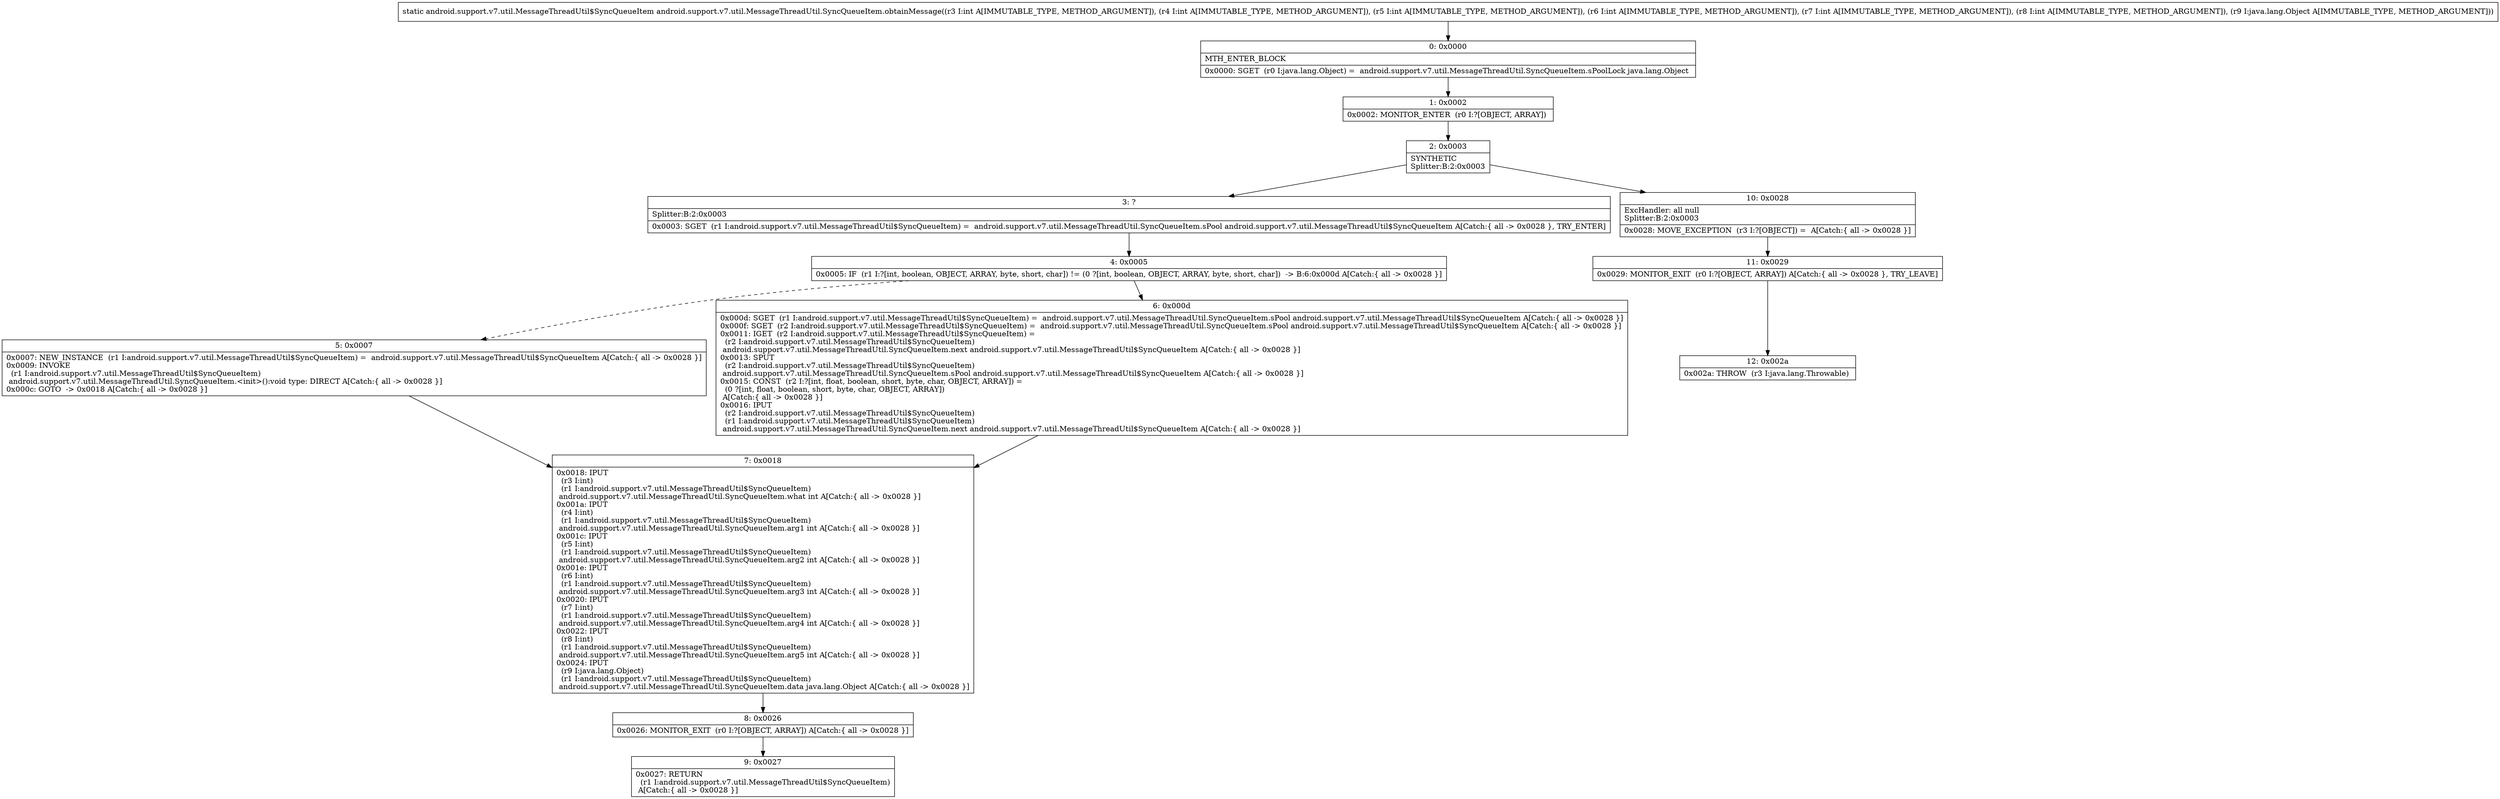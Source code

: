 digraph "CFG forandroid.support.v7.util.MessageThreadUtil.SyncQueueItem.obtainMessage(IIIIIILjava\/lang\/Object;)Landroid\/support\/v7\/util\/MessageThreadUtil$SyncQueueItem;" {
Node_0 [shape=record,label="{0\:\ 0x0000|MTH_ENTER_BLOCK\l|0x0000: SGET  (r0 I:java.lang.Object) =  android.support.v7.util.MessageThreadUtil.SyncQueueItem.sPoolLock java.lang.Object \l}"];
Node_1 [shape=record,label="{1\:\ 0x0002|0x0002: MONITOR_ENTER  (r0 I:?[OBJECT, ARRAY]) \l}"];
Node_2 [shape=record,label="{2\:\ 0x0003|SYNTHETIC\lSplitter:B:2:0x0003\l}"];
Node_3 [shape=record,label="{3\:\ ?|Splitter:B:2:0x0003\l|0x0003: SGET  (r1 I:android.support.v7.util.MessageThreadUtil$SyncQueueItem) =  android.support.v7.util.MessageThreadUtil.SyncQueueItem.sPool android.support.v7.util.MessageThreadUtil$SyncQueueItem A[Catch:\{ all \-\> 0x0028 \}, TRY_ENTER]\l}"];
Node_4 [shape=record,label="{4\:\ 0x0005|0x0005: IF  (r1 I:?[int, boolean, OBJECT, ARRAY, byte, short, char]) != (0 ?[int, boolean, OBJECT, ARRAY, byte, short, char])  \-\> B:6:0x000d A[Catch:\{ all \-\> 0x0028 \}]\l}"];
Node_5 [shape=record,label="{5\:\ 0x0007|0x0007: NEW_INSTANCE  (r1 I:android.support.v7.util.MessageThreadUtil$SyncQueueItem) =  android.support.v7.util.MessageThreadUtil$SyncQueueItem A[Catch:\{ all \-\> 0x0028 \}]\l0x0009: INVOKE  \l  (r1 I:android.support.v7.util.MessageThreadUtil$SyncQueueItem)\l android.support.v7.util.MessageThreadUtil.SyncQueueItem.\<init\>():void type: DIRECT A[Catch:\{ all \-\> 0x0028 \}]\l0x000c: GOTO  \-\> 0x0018 A[Catch:\{ all \-\> 0x0028 \}]\l}"];
Node_6 [shape=record,label="{6\:\ 0x000d|0x000d: SGET  (r1 I:android.support.v7.util.MessageThreadUtil$SyncQueueItem) =  android.support.v7.util.MessageThreadUtil.SyncQueueItem.sPool android.support.v7.util.MessageThreadUtil$SyncQueueItem A[Catch:\{ all \-\> 0x0028 \}]\l0x000f: SGET  (r2 I:android.support.v7.util.MessageThreadUtil$SyncQueueItem) =  android.support.v7.util.MessageThreadUtil.SyncQueueItem.sPool android.support.v7.util.MessageThreadUtil$SyncQueueItem A[Catch:\{ all \-\> 0x0028 \}]\l0x0011: IGET  (r2 I:android.support.v7.util.MessageThreadUtil$SyncQueueItem) = \l  (r2 I:android.support.v7.util.MessageThreadUtil$SyncQueueItem)\l android.support.v7.util.MessageThreadUtil.SyncQueueItem.next android.support.v7.util.MessageThreadUtil$SyncQueueItem A[Catch:\{ all \-\> 0x0028 \}]\l0x0013: SPUT  \l  (r2 I:android.support.v7.util.MessageThreadUtil$SyncQueueItem)\l android.support.v7.util.MessageThreadUtil.SyncQueueItem.sPool android.support.v7.util.MessageThreadUtil$SyncQueueItem A[Catch:\{ all \-\> 0x0028 \}]\l0x0015: CONST  (r2 I:?[int, float, boolean, short, byte, char, OBJECT, ARRAY]) = \l  (0 ?[int, float, boolean, short, byte, char, OBJECT, ARRAY])\l A[Catch:\{ all \-\> 0x0028 \}]\l0x0016: IPUT  \l  (r2 I:android.support.v7.util.MessageThreadUtil$SyncQueueItem)\l  (r1 I:android.support.v7.util.MessageThreadUtil$SyncQueueItem)\l android.support.v7.util.MessageThreadUtil.SyncQueueItem.next android.support.v7.util.MessageThreadUtil$SyncQueueItem A[Catch:\{ all \-\> 0x0028 \}]\l}"];
Node_7 [shape=record,label="{7\:\ 0x0018|0x0018: IPUT  \l  (r3 I:int)\l  (r1 I:android.support.v7.util.MessageThreadUtil$SyncQueueItem)\l android.support.v7.util.MessageThreadUtil.SyncQueueItem.what int A[Catch:\{ all \-\> 0x0028 \}]\l0x001a: IPUT  \l  (r4 I:int)\l  (r1 I:android.support.v7.util.MessageThreadUtil$SyncQueueItem)\l android.support.v7.util.MessageThreadUtil.SyncQueueItem.arg1 int A[Catch:\{ all \-\> 0x0028 \}]\l0x001c: IPUT  \l  (r5 I:int)\l  (r1 I:android.support.v7.util.MessageThreadUtil$SyncQueueItem)\l android.support.v7.util.MessageThreadUtil.SyncQueueItem.arg2 int A[Catch:\{ all \-\> 0x0028 \}]\l0x001e: IPUT  \l  (r6 I:int)\l  (r1 I:android.support.v7.util.MessageThreadUtil$SyncQueueItem)\l android.support.v7.util.MessageThreadUtil.SyncQueueItem.arg3 int A[Catch:\{ all \-\> 0x0028 \}]\l0x0020: IPUT  \l  (r7 I:int)\l  (r1 I:android.support.v7.util.MessageThreadUtil$SyncQueueItem)\l android.support.v7.util.MessageThreadUtil.SyncQueueItem.arg4 int A[Catch:\{ all \-\> 0x0028 \}]\l0x0022: IPUT  \l  (r8 I:int)\l  (r1 I:android.support.v7.util.MessageThreadUtil$SyncQueueItem)\l android.support.v7.util.MessageThreadUtil.SyncQueueItem.arg5 int A[Catch:\{ all \-\> 0x0028 \}]\l0x0024: IPUT  \l  (r9 I:java.lang.Object)\l  (r1 I:android.support.v7.util.MessageThreadUtil$SyncQueueItem)\l android.support.v7.util.MessageThreadUtil.SyncQueueItem.data java.lang.Object A[Catch:\{ all \-\> 0x0028 \}]\l}"];
Node_8 [shape=record,label="{8\:\ 0x0026|0x0026: MONITOR_EXIT  (r0 I:?[OBJECT, ARRAY]) A[Catch:\{ all \-\> 0x0028 \}]\l}"];
Node_9 [shape=record,label="{9\:\ 0x0027|0x0027: RETURN  \l  (r1 I:android.support.v7.util.MessageThreadUtil$SyncQueueItem)\l A[Catch:\{ all \-\> 0x0028 \}]\l}"];
Node_10 [shape=record,label="{10\:\ 0x0028|ExcHandler: all null\lSplitter:B:2:0x0003\l|0x0028: MOVE_EXCEPTION  (r3 I:?[OBJECT]) =  A[Catch:\{ all \-\> 0x0028 \}]\l}"];
Node_11 [shape=record,label="{11\:\ 0x0029|0x0029: MONITOR_EXIT  (r0 I:?[OBJECT, ARRAY]) A[Catch:\{ all \-\> 0x0028 \}, TRY_LEAVE]\l}"];
Node_12 [shape=record,label="{12\:\ 0x002a|0x002a: THROW  (r3 I:java.lang.Throwable) \l}"];
MethodNode[shape=record,label="{static android.support.v7.util.MessageThreadUtil$SyncQueueItem android.support.v7.util.MessageThreadUtil.SyncQueueItem.obtainMessage((r3 I:int A[IMMUTABLE_TYPE, METHOD_ARGUMENT]), (r4 I:int A[IMMUTABLE_TYPE, METHOD_ARGUMENT]), (r5 I:int A[IMMUTABLE_TYPE, METHOD_ARGUMENT]), (r6 I:int A[IMMUTABLE_TYPE, METHOD_ARGUMENT]), (r7 I:int A[IMMUTABLE_TYPE, METHOD_ARGUMENT]), (r8 I:int A[IMMUTABLE_TYPE, METHOD_ARGUMENT]), (r9 I:java.lang.Object A[IMMUTABLE_TYPE, METHOD_ARGUMENT])) }"];
MethodNode -> Node_0;
Node_0 -> Node_1;
Node_1 -> Node_2;
Node_2 -> Node_3;
Node_2 -> Node_10;
Node_3 -> Node_4;
Node_4 -> Node_5[style=dashed];
Node_4 -> Node_6;
Node_5 -> Node_7;
Node_6 -> Node_7;
Node_7 -> Node_8;
Node_8 -> Node_9;
Node_10 -> Node_11;
Node_11 -> Node_12;
}

